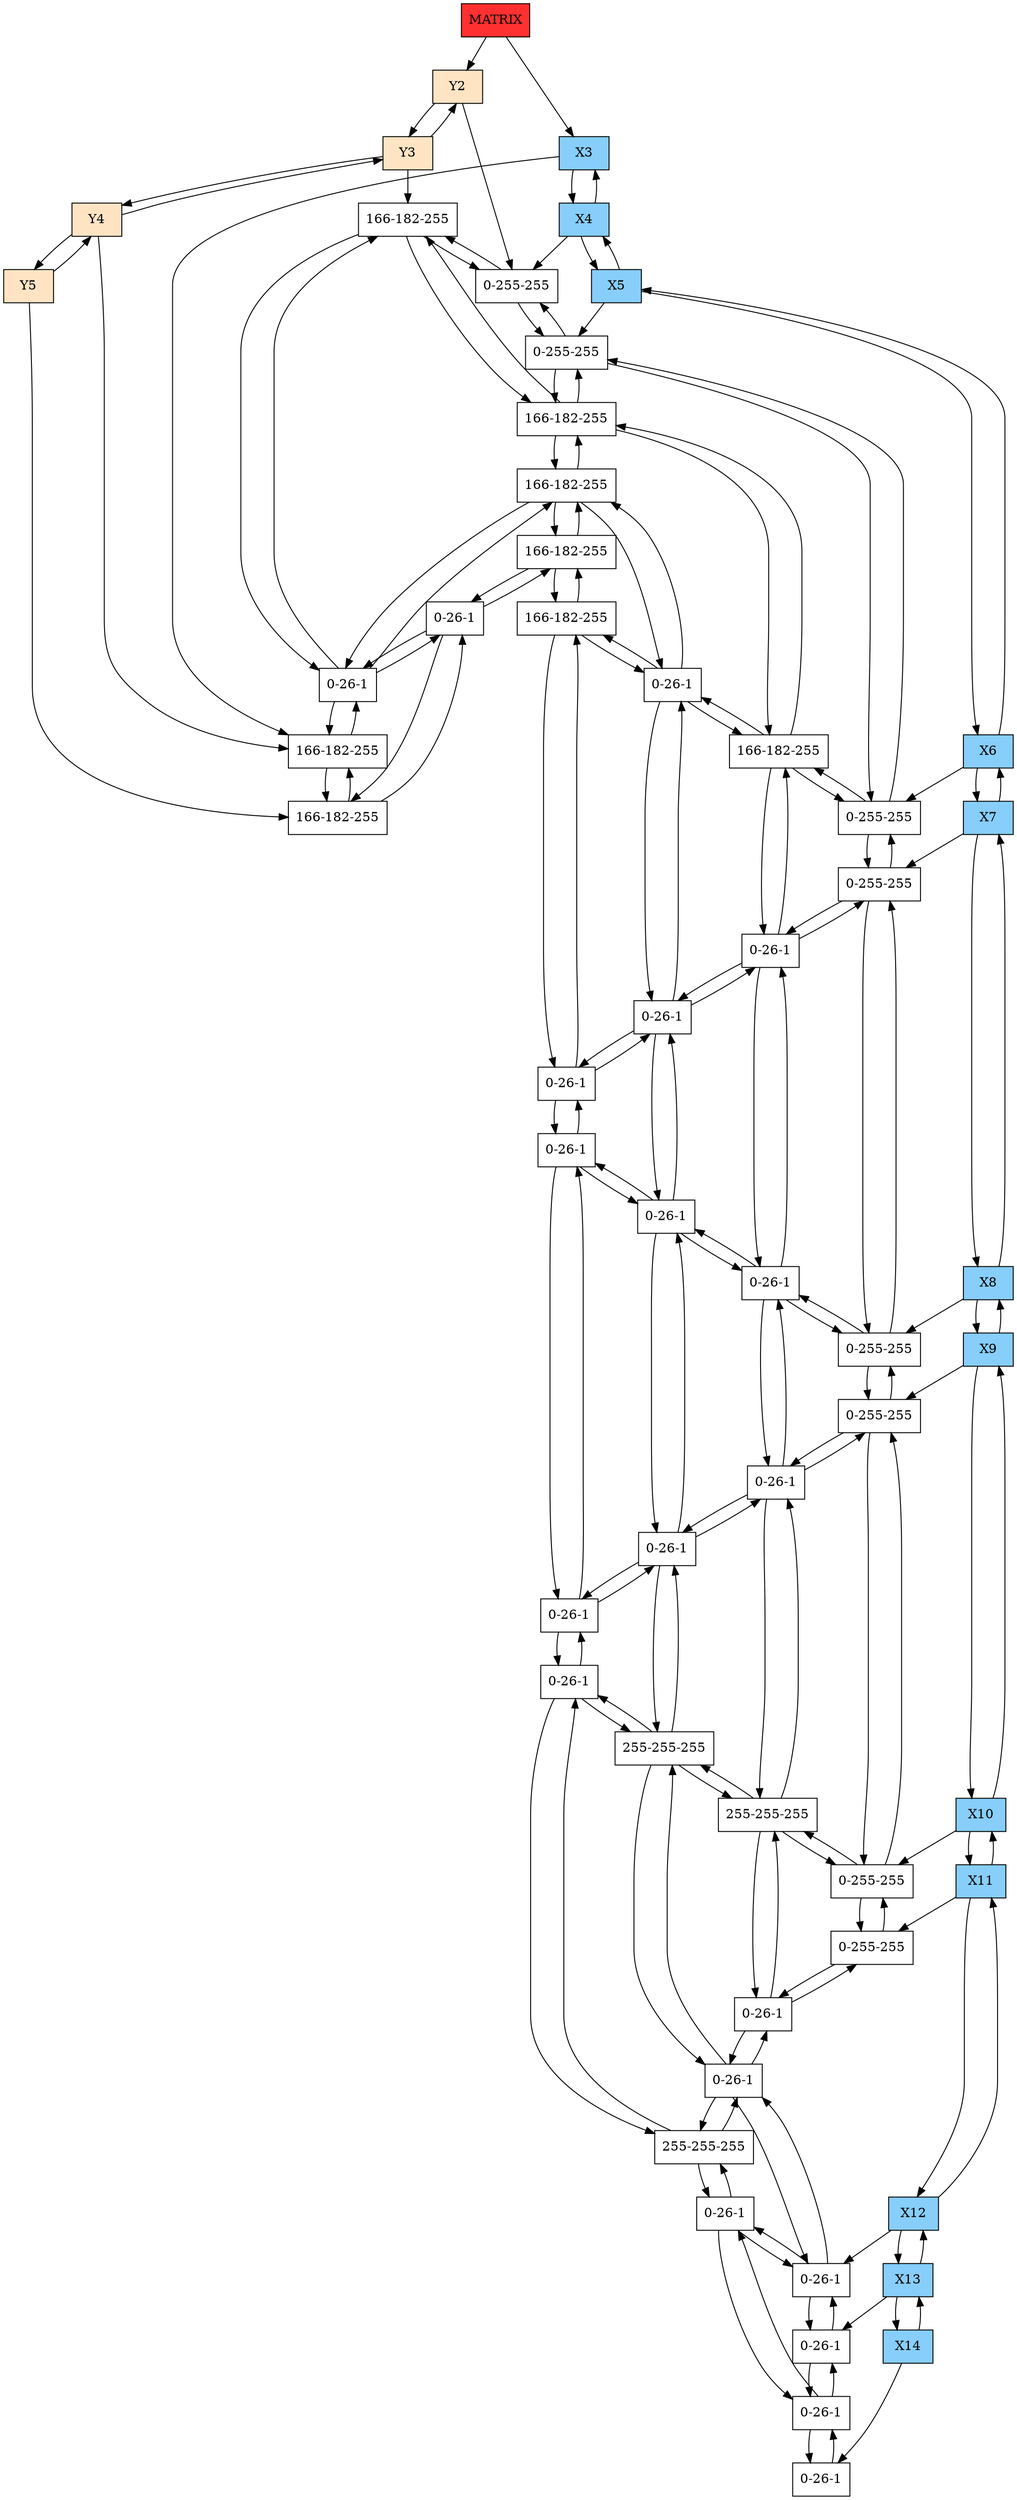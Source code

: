 digraph DISPERSA{
node[shape=box];
graph[nodesep = 0.5];
header[label="MATRIX" style=filled, fillcolor=firebrick1, pos="0,0!"];
Y2[label="Y2"  style = filled, fillcolor = bisque1, pos="0,-2!"];
Y3[label="Y3"  style = filled, fillcolor = bisque1, pos="0,-3!"];
Y4[label="Y4"  style = filled, fillcolor = bisque1, pos="0,-4!"];
Y5[label="Y5"  style = filled, fillcolor = bisque1, pos="0,-5!"];
X3[label="X3" style=filled, fillcolor=lightskyblue, pos="3,0!"];
X4[label="X4" style=filled, fillcolor=lightskyblue, pos="4,0!"];
X5[label="X5" style=filled, fillcolor=lightskyblue, pos="5,0!"];
X6[label="X6" style=filled, fillcolor=lightskyblue, pos="6,0!"];
X7[label="X7" style=filled, fillcolor=lightskyblue, pos="7,0!"];
X8[label="X8" style=filled, fillcolor=lightskyblue, pos="8,0!"];
X9[label="X9" style=filled, fillcolor=lightskyblue, pos="9,0!"];
X10[label="X10" style=filled, fillcolor=lightskyblue, pos="10,0!"];
X11[label="X11" style=filled, fillcolor=lightskyblue, pos="11,0!"];
X12[label="X12" style=filled, fillcolor=lightskyblue, pos="12,0!"];
X13[label="X13" style=filled, fillcolor=lightskyblue, pos="13,0!"];
X14[label="X14" style=filled, fillcolor=lightskyblue, pos="14,0!"];
header ->Y2;
header ->X3;
Y2 -> Y3 -> Y2;
Y3 -> Y4 -> Y3;
Y4 -> Y5 -> Y4;
X3 -> X4 -> X3;
X4 -> X5 -> X4;
X5 -> X6 -> X5;
X6 -> X7 -> X6;
X7 -> X8 -> X7;
X8 -> X9 -> X8;
X9 -> X10 -> X9;
X10 -> X11 -> X10;
X11 -> X12 -> X11;
X12 -> X13 -> X12;
X13 -> X14 -> X13;
X4Y2[label="0-255-255" pos="4,-2!"];
X5Y2[label="0-255-255" pos="5,-2!"];
X6Y2[label="0-255-255" pos="6,-2!"];
X7Y2[label="0-255-255" pos="7,-2!"];
X8Y2[label="0-255-255" pos="8,-2!"];
X9Y2[label="0-255-255" pos="9,-2!"];
X10Y2[label="0-255-255" pos="10,-2!"];
X11Y2[label="0-255-255" pos="11,-2!"];
X4Y3[label="166-182-255" pos="4,-3!"];
X5Y3[label="166-182-255" pos="5,-3!"];
X6Y3[label="166-182-255" pos="6,-3!"];
X7Y3[label="0-26-1" pos="7,-3!"];
X8Y3[label="0-26-1" pos="8,-3!"];
X9Y3[label="0-26-1" pos="9,-3!"];
X10Y3[label="255-255-255" pos="10,-3!"];
X11Y3[label="0-26-1" pos="11,-3!"];
X3Y4[label="166-182-255" pos="3,-4!"];
X4Y4[label="0-26-1" pos="4,-4!"];
X5Y4[label="166-182-255" pos="5,-4!"];
X6Y4[label="0-26-1" pos="6,-4!"];
X7Y4[label="0-26-1" pos="7,-4!"];
X8Y4[label="0-26-1" pos="8,-4!"];
X9Y4[label="0-26-1" pos="9,-4!"];
X10Y4[label="255-255-255" pos="10,-4!"];
X11Y4[label="0-26-1" pos="11,-4!"];
X12Y4[label="0-26-1" pos="12,-4!"];
X13Y4[label="0-26-1" pos="13,-4!"];
X3Y5[label="166-182-255" pos="3,-5!"];
X4Y5[label="0-26-1" pos="4,-5!"];
X5Y5[label="166-182-255" pos="5,-5!"];
X6Y5[label="166-182-255" pos="6,-5!"];
X7Y5[label="0-26-1" pos="7,-5!"];
X8Y5[label="0-26-1" pos="8,-5!"];
X9Y5[label="0-26-1" pos="9,-5!"];
X10Y5[label="0-26-1" pos="10,-5!"];
X11Y5[label="255-255-255" pos="11,-5!"];
X12Y5[label="0-26-1" pos="12,-5!"];
X13Y5[label="0-26-1" pos="13,-5!"];
X14Y5[label="0-26-1" pos="14,-5!"];
Y2 -> X4Y2;
X3 -> X3Y4;
X4 -> X4Y2;
X5 -> X5Y2;
X6 -> X6Y2;
X7 -> X7Y2;
X8 -> X8Y2;
X9 -> X9Y2;
X10 -> X10Y2;
X11 -> X11Y2;
X12 -> X12Y4;
X13 -> X13Y4;
X14 -> X14Y5;
X4Y2 -> X5Y2 -> X4Y2;
X4Y2 -> X4Y3 -> X4Y2;
X5Y2 -> X6Y2 -> X5Y2;
X5Y2 -> X5Y3 -> X5Y2;
X6Y2 -> X7Y2 -> X6Y2;
X6Y2 -> X6Y3 -> X6Y2;
X7Y2 -> X8Y2 -> X7Y2;
X7Y2 -> X7Y3 -> X7Y2;
X8Y2 -> X9Y2 -> X8Y2;
X8Y2 -> X8Y3 -> X8Y2;
X9Y2 -> X10Y2 -> X9Y2;
X9Y2 -> X9Y3 -> X9Y2;
X10Y2 -> X11Y2 -> X10Y2;
X10Y2 -> X10Y3 -> X10Y2;
X11Y2 -> X11Y3 -> X11Y2;
Y3 -> X4Y3;
X4Y3 -> X5Y3 -> X4Y3;
X4Y3 -> X4Y4 -> X4Y3;
X5Y3 -> X6Y3 -> X5Y3;
X5Y3 -> X5Y4 -> X5Y3;
X6Y3 -> X7Y3 -> X6Y3;
X6Y3 -> X6Y4 -> X6Y3;
X7Y3 -> X8Y3 -> X7Y3;
X7Y3 -> X7Y4 -> X7Y3;
X8Y3 -> X9Y3 -> X8Y3;
X8Y3 -> X8Y4 -> X8Y3;
X9Y3 -> X10Y3 -> X9Y3;
X9Y3 -> X9Y4 -> X9Y3;
X10Y3 -> X11Y3 -> X10Y3;
X10Y3 -> X10Y4 -> X10Y3;
X11Y3 -> X11Y4 -> X11Y3;
Y4 -> X3Y4;
X3Y4 -> X4Y4 -> X3Y4;
X3Y4 -> X3Y5 -> X3Y4;
X4Y4 -> X5Y4 -> X4Y4;
X4Y4 -> X4Y5 -> X4Y4;
X5Y4 -> X6Y4 -> X5Y4;
X5Y4 -> X5Y5 -> X5Y4;
X6Y4 -> X7Y4 -> X6Y4;
X6Y4 -> X6Y5 -> X6Y4;
X7Y4 -> X8Y4 -> X7Y4;
X7Y4 -> X7Y5 -> X7Y4;
X8Y4 -> X9Y4 -> X8Y4;
X8Y4 -> X8Y5 -> X8Y4;
X9Y4 -> X10Y4 -> X9Y4;
X9Y4 -> X9Y5 -> X9Y4;
X10Y4 -> X11Y4 -> X10Y4;
X10Y4 -> X10Y5 -> X10Y4;
X11Y4 -> X12Y4 -> X11Y4;
X11Y4 -> X11Y5 -> X11Y4;
X12Y4 -> X13Y4 -> X12Y4;
X12Y4 -> X12Y5 -> X12Y4;
X13Y4 -> X13Y5 -> X13Y4;
Y5 -> X3Y5;
X3Y5 -> X4Y5 -> X3Y5;
X4Y5 -> X5Y5 -> X4Y5;
X5Y5 -> X6Y5 -> X5Y5;
X6Y5 -> X7Y5 -> X6Y5;
X7Y5 -> X8Y5 -> X7Y5;
X8Y5 -> X9Y5 -> X8Y5;
X9Y5 -> X10Y5 -> X9Y5;
X10Y5 -> X11Y5 -> X10Y5;
X11Y5 -> X12Y5 -> X11Y5;
X12Y5 -> X13Y5 -> X12Y5;
X13Y5 -> X14Y5 -> X13Y5;
}
